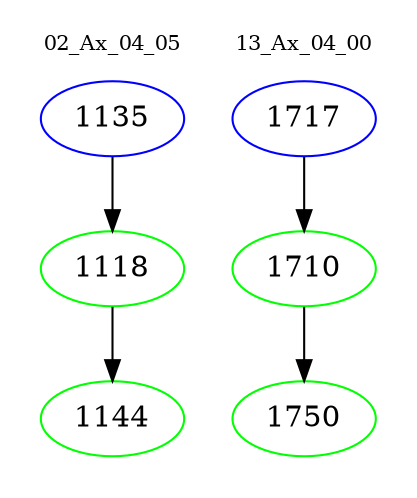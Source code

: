 digraph{
subgraph cluster_0 {
color = white
label = "02_Ax_04_05";
fontsize=10;
T0_1135 [label="1135", color="blue"]
T0_1135 -> T0_1118 [color="black"]
T0_1118 [label="1118", color="green"]
T0_1118 -> T0_1144 [color="black"]
T0_1144 [label="1144", color="green"]
}
subgraph cluster_1 {
color = white
label = "13_Ax_04_00";
fontsize=10;
T1_1717 [label="1717", color="blue"]
T1_1717 -> T1_1710 [color="black"]
T1_1710 [label="1710", color="green"]
T1_1710 -> T1_1750 [color="black"]
T1_1750 [label="1750", color="green"]
}
}
